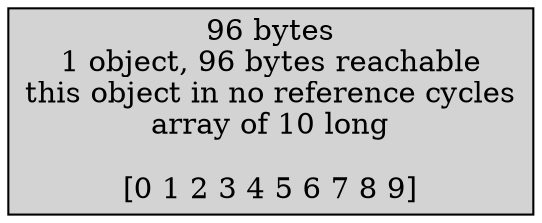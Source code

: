 digraph {
graph [layout=dot,rankdir=LR];
"32257166992" ["scc-num-nodes"=1,style=filled,label="96 bytes
1 object, 96 bytes reachable
this object in no reference cycles
array of 10 long

[0 1 2 3 4 5 6 7 8 9]",shape=box];
} 